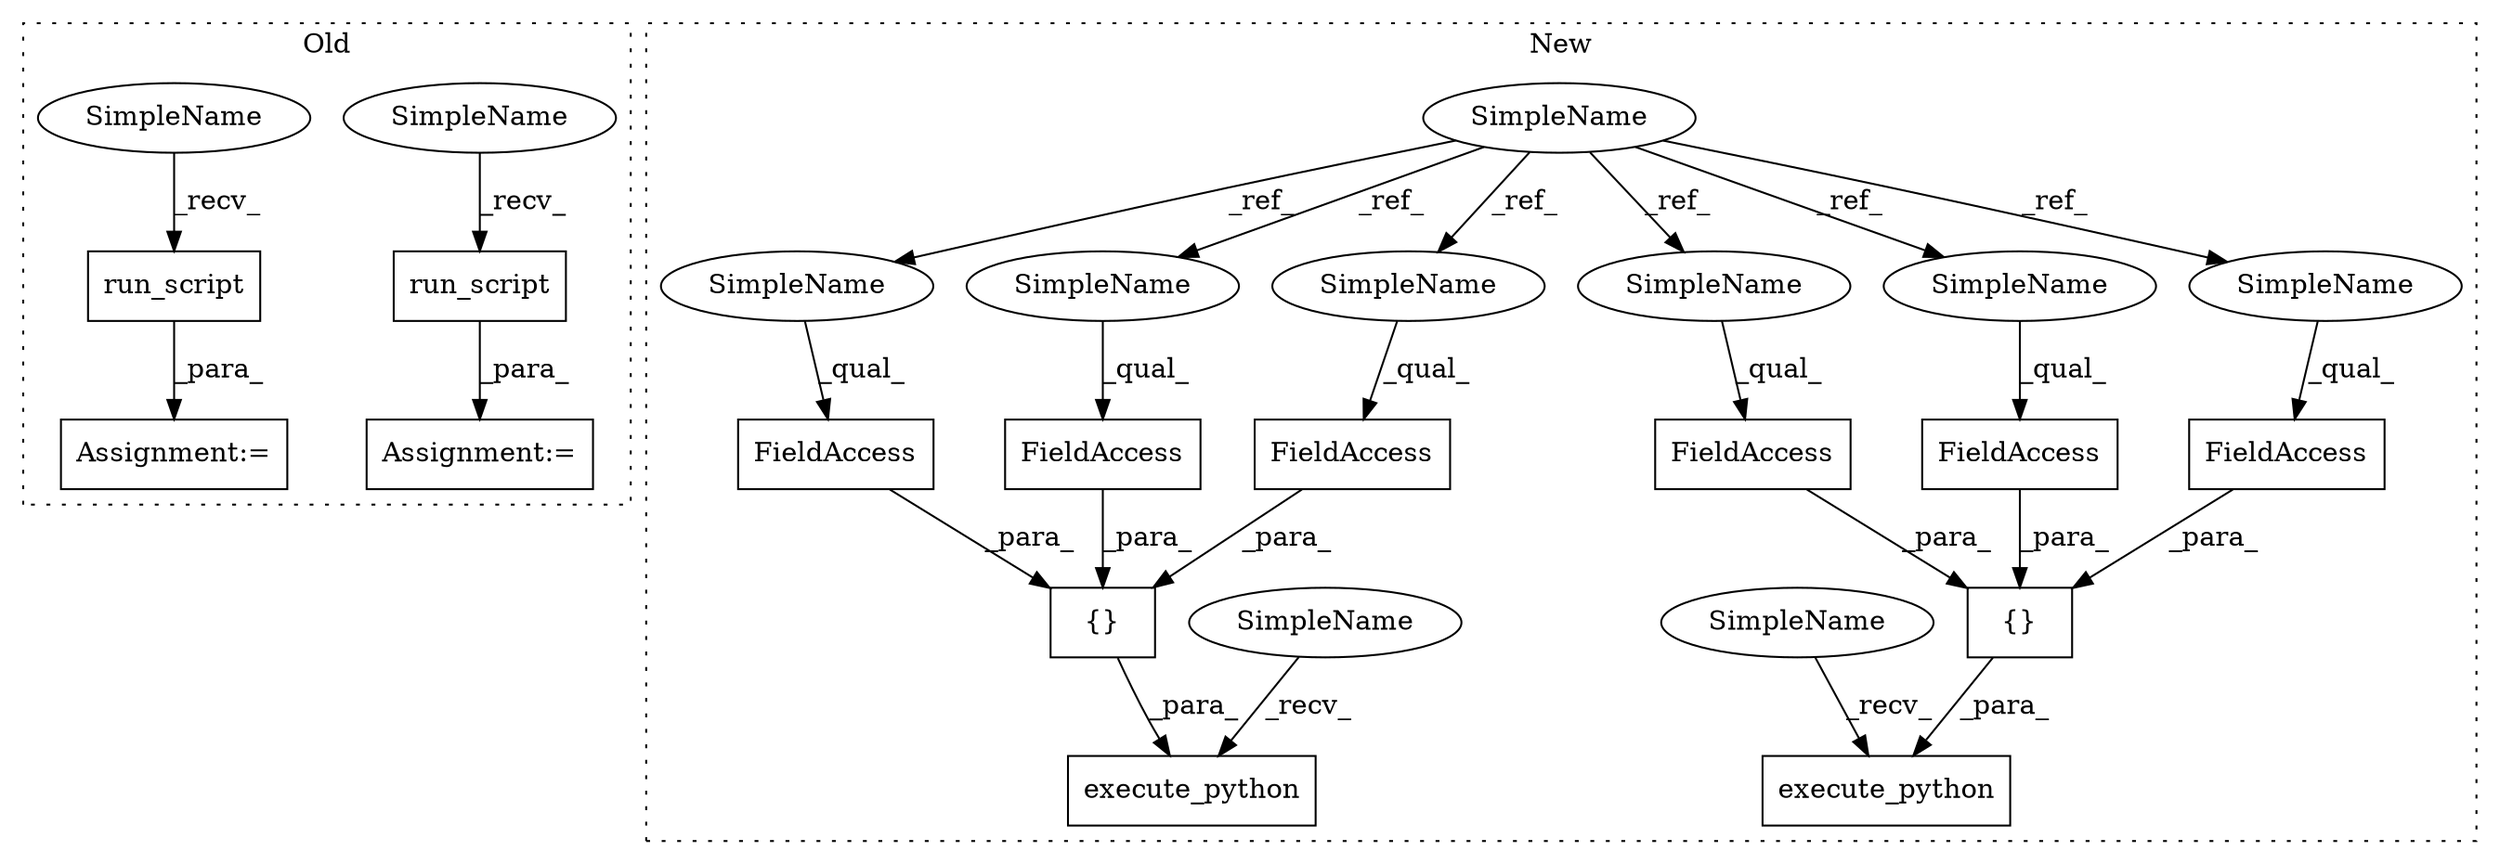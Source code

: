 digraph G {
subgraph cluster0 {
1 [label="run_script" a="32" s="8331" l="12" shape="box"];
8 [label="Assignment:=" a="7" s="8324" l="2" shape="box"];
9 [label="run_script" a="32" s="7972" l="12" shape="box"];
10 [label="Assignment:=" a="7" s="7965" l="2" shape="box"];
22 [label="SimpleName" a="42" s="8326" l="4" shape="ellipse"];
23 [label="SimpleName" a="42" s="7967" l="4" shape="ellipse"];
label = "Old";
style="dotted";
}
subgraph cluster1 {
2 [label="{}" a="4" s="7372,7417" l="1,1" shape="box"];
3 [label="execute_python" a="32" s="7348,7418" l="15,1" shape="box"];
4 [label="FieldAccess" a="22" s="7385" l="15" shape="box"];
5 [label="SimpleName" a="42" s="6691" l="4" shape="ellipse"];
6 [label="FieldAccess" a="22" s="7401" l="16" shape="box"];
7 [label="FieldAccess" a="22" s="7373" l="11" shape="box"];
11 [label="execute_python" a="32" s="7021,7091" l="15,1" shape="box"];
12 [label="{}" a="4" s="7045,7090" l="1,1" shape="box"];
13 [label="FieldAccess" a="22" s="7046" l="11" shape="box"];
14 [label="FieldAccess" a="22" s="7058" l="15" shape="box"];
15 [label="FieldAccess" a="22" s="7074" l="16" shape="box"];
16 [label="SimpleName" a="42" s="7385" l="4" shape="ellipse"];
17 [label="SimpleName" a="42" s="7058" l="4" shape="ellipse"];
18 [label="SimpleName" a="42" s="7373" l="4" shape="ellipse"];
19 [label="SimpleName" a="42" s="7074" l="4" shape="ellipse"];
20 [label="SimpleName" a="42" s="7046" l="4" shape="ellipse"];
21 [label="SimpleName" a="42" s="7401" l="4" shape="ellipse"];
24 [label="SimpleName" a="42" s="7013" l="7" shape="ellipse"];
25 [label="SimpleName" a="42" s="7340" l="7" shape="ellipse"];
label = "New";
style="dotted";
}
1 -> 8 [label="_para_"];
2 -> 3 [label="_para_"];
4 -> 2 [label="_para_"];
5 -> 20 [label="_ref_"];
5 -> 17 [label="_ref_"];
5 -> 18 [label="_ref_"];
5 -> 19 [label="_ref_"];
5 -> 21 [label="_ref_"];
5 -> 16 [label="_ref_"];
6 -> 2 [label="_para_"];
7 -> 2 [label="_para_"];
9 -> 10 [label="_para_"];
12 -> 11 [label="_para_"];
13 -> 12 [label="_para_"];
14 -> 12 [label="_para_"];
15 -> 12 [label="_para_"];
16 -> 4 [label="_qual_"];
17 -> 14 [label="_qual_"];
18 -> 7 [label="_qual_"];
19 -> 15 [label="_qual_"];
20 -> 13 [label="_qual_"];
21 -> 6 [label="_qual_"];
22 -> 1 [label="_recv_"];
23 -> 9 [label="_recv_"];
24 -> 11 [label="_recv_"];
25 -> 3 [label="_recv_"];
}